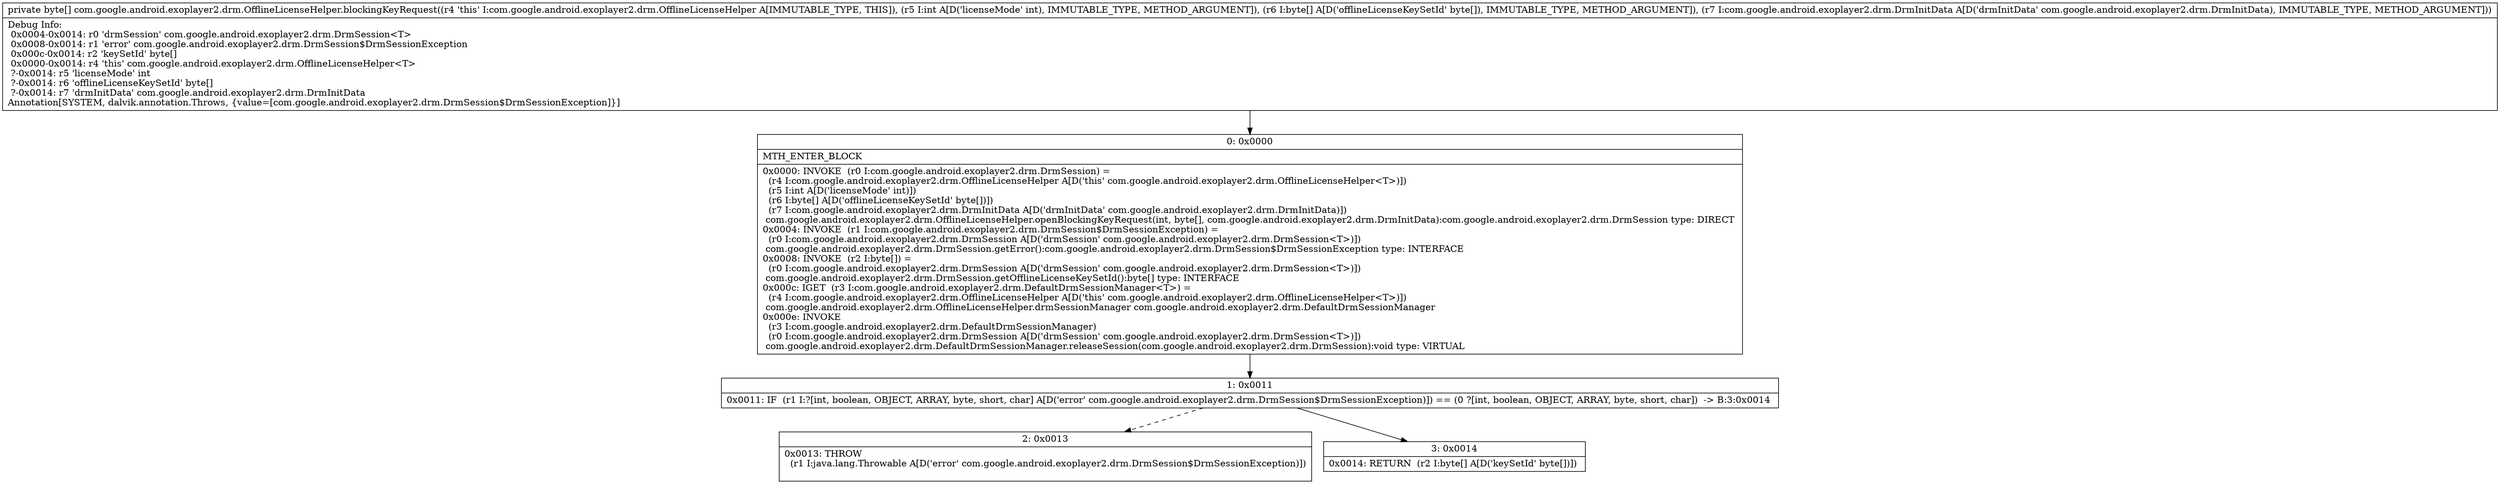 digraph "CFG forcom.google.android.exoplayer2.drm.OfflineLicenseHelper.blockingKeyRequest(I[BLcom\/google\/android\/exoplayer2\/drm\/DrmInitData;)[B" {
Node_0 [shape=record,label="{0\:\ 0x0000|MTH_ENTER_BLOCK\l|0x0000: INVOKE  (r0 I:com.google.android.exoplayer2.drm.DrmSession) = \l  (r4 I:com.google.android.exoplayer2.drm.OfflineLicenseHelper A[D('this' com.google.android.exoplayer2.drm.OfflineLicenseHelper\<T\>)])\l  (r5 I:int A[D('licenseMode' int)])\l  (r6 I:byte[] A[D('offlineLicenseKeySetId' byte[])])\l  (r7 I:com.google.android.exoplayer2.drm.DrmInitData A[D('drmInitData' com.google.android.exoplayer2.drm.DrmInitData)])\l com.google.android.exoplayer2.drm.OfflineLicenseHelper.openBlockingKeyRequest(int, byte[], com.google.android.exoplayer2.drm.DrmInitData):com.google.android.exoplayer2.drm.DrmSession type: DIRECT \l0x0004: INVOKE  (r1 I:com.google.android.exoplayer2.drm.DrmSession$DrmSessionException) = \l  (r0 I:com.google.android.exoplayer2.drm.DrmSession A[D('drmSession' com.google.android.exoplayer2.drm.DrmSession\<T\>)])\l com.google.android.exoplayer2.drm.DrmSession.getError():com.google.android.exoplayer2.drm.DrmSession$DrmSessionException type: INTERFACE \l0x0008: INVOKE  (r2 I:byte[]) = \l  (r0 I:com.google.android.exoplayer2.drm.DrmSession A[D('drmSession' com.google.android.exoplayer2.drm.DrmSession\<T\>)])\l com.google.android.exoplayer2.drm.DrmSession.getOfflineLicenseKeySetId():byte[] type: INTERFACE \l0x000c: IGET  (r3 I:com.google.android.exoplayer2.drm.DefaultDrmSessionManager\<T\>) = \l  (r4 I:com.google.android.exoplayer2.drm.OfflineLicenseHelper A[D('this' com.google.android.exoplayer2.drm.OfflineLicenseHelper\<T\>)])\l com.google.android.exoplayer2.drm.OfflineLicenseHelper.drmSessionManager com.google.android.exoplayer2.drm.DefaultDrmSessionManager \l0x000e: INVOKE  \l  (r3 I:com.google.android.exoplayer2.drm.DefaultDrmSessionManager)\l  (r0 I:com.google.android.exoplayer2.drm.DrmSession A[D('drmSession' com.google.android.exoplayer2.drm.DrmSession\<T\>)])\l com.google.android.exoplayer2.drm.DefaultDrmSessionManager.releaseSession(com.google.android.exoplayer2.drm.DrmSession):void type: VIRTUAL \l}"];
Node_1 [shape=record,label="{1\:\ 0x0011|0x0011: IF  (r1 I:?[int, boolean, OBJECT, ARRAY, byte, short, char] A[D('error' com.google.android.exoplayer2.drm.DrmSession$DrmSessionException)]) == (0 ?[int, boolean, OBJECT, ARRAY, byte, short, char])  \-\> B:3:0x0014 \l}"];
Node_2 [shape=record,label="{2\:\ 0x0013|0x0013: THROW  \l  (r1 I:java.lang.Throwable A[D('error' com.google.android.exoplayer2.drm.DrmSession$DrmSessionException)])\l \l}"];
Node_3 [shape=record,label="{3\:\ 0x0014|0x0014: RETURN  (r2 I:byte[] A[D('keySetId' byte[])]) \l}"];
MethodNode[shape=record,label="{private byte[] com.google.android.exoplayer2.drm.OfflineLicenseHelper.blockingKeyRequest((r4 'this' I:com.google.android.exoplayer2.drm.OfflineLicenseHelper A[IMMUTABLE_TYPE, THIS]), (r5 I:int A[D('licenseMode' int), IMMUTABLE_TYPE, METHOD_ARGUMENT]), (r6 I:byte[] A[D('offlineLicenseKeySetId' byte[]), IMMUTABLE_TYPE, METHOD_ARGUMENT]), (r7 I:com.google.android.exoplayer2.drm.DrmInitData A[D('drmInitData' com.google.android.exoplayer2.drm.DrmInitData), IMMUTABLE_TYPE, METHOD_ARGUMENT]))  | Debug Info:\l  0x0004\-0x0014: r0 'drmSession' com.google.android.exoplayer2.drm.DrmSession\<T\>\l  0x0008\-0x0014: r1 'error' com.google.android.exoplayer2.drm.DrmSession$DrmSessionException\l  0x000c\-0x0014: r2 'keySetId' byte[]\l  0x0000\-0x0014: r4 'this' com.google.android.exoplayer2.drm.OfflineLicenseHelper\<T\>\l  ?\-0x0014: r5 'licenseMode' int\l  ?\-0x0014: r6 'offlineLicenseKeySetId' byte[]\l  ?\-0x0014: r7 'drmInitData' com.google.android.exoplayer2.drm.DrmInitData\lAnnotation[SYSTEM, dalvik.annotation.Throws, \{value=[com.google.android.exoplayer2.drm.DrmSession$DrmSessionException]\}]\l}"];
MethodNode -> Node_0;
Node_0 -> Node_1;
Node_1 -> Node_2[style=dashed];
Node_1 -> Node_3;
}

